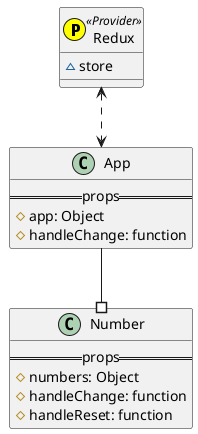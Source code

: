 @startuml lab-36-2

class Redux << (P,yellow) Provider>> {
  ~store
}

class App {
  ==props==
  # app: Object
  # handleChange: function
}

class Number {
  ==props==
  # numbers: Object
  # handleChange: function
  # handleReset: function
}

Redux <..> App
App --# Number

@enduml